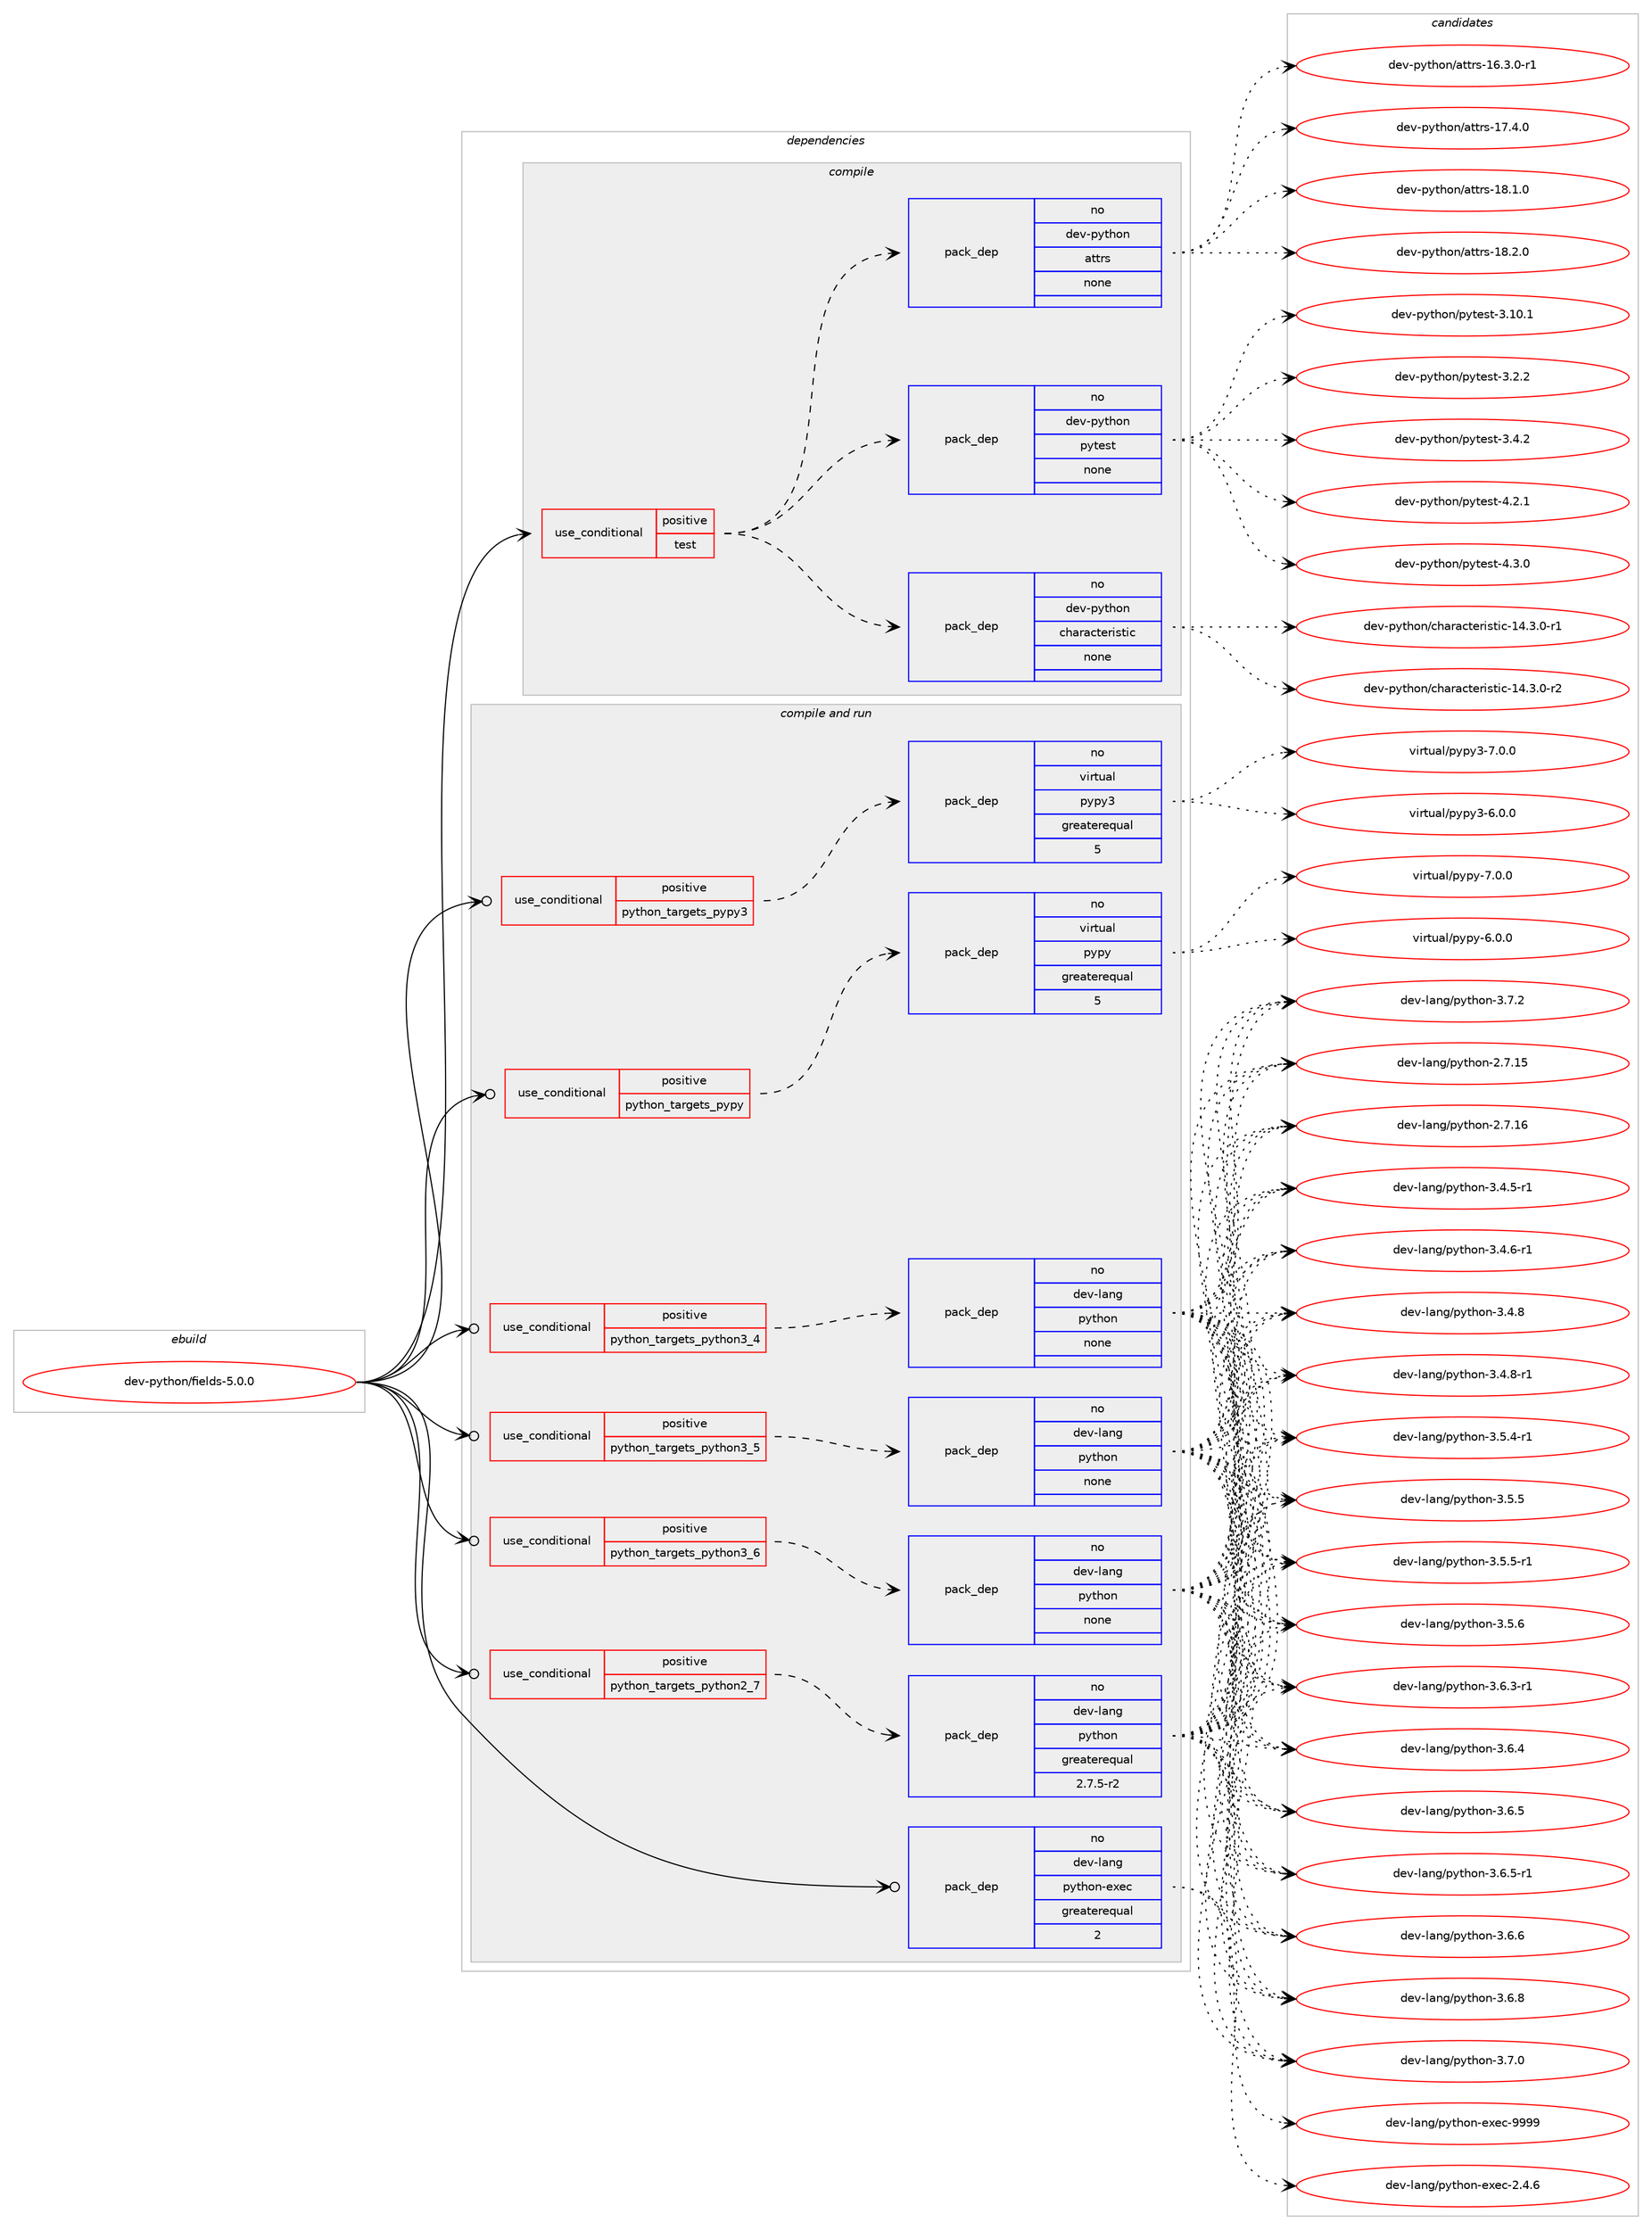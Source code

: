 digraph prolog {

# *************
# Graph options
# *************

newrank=true;
concentrate=true;
compound=true;
graph [rankdir=LR,fontname=Helvetica,fontsize=10,ranksep=1.5];#, ranksep=2.5, nodesep=0.2];
edge  [arrowhead=vee];
node  [fontname=Helvetica,fontsize=10];

# **********
# The ebuild
# **********

subgraph cluster_leftcol {
color=gray;
rank=same;
label=<<i>ebuild</i>>;
id [label="dev-python/fields-5.0.0", color=red, width=4, href="../dev-python/fields-5.0.0.svg"];
}

# ****************
# The dependencies
# ****************

subgraph cluster_midcol {
color=gray;
label=<<i>dependencies</i>>;
subgraph cluster_compile {
fillcolor="#eeeeee";
style=filled;
label=<<i>compile</i>>;
subgraph cond374147 {
dependency1408733 [label=<<TABLE BORDER="0" CELLBORDER="1" CELLSPACING="0" CELLPADDING="4"><TR><TD ROWSPAN="3" CELLPADDING="10">use_conditional</TD></TR><TR><TD>positive</TD></TR><TR><TD>test</TD></TR></TABLE>>, shape=none, color=red];
subgraph pack1011327 {
dependency1408734 [label=<<TABLE BORDER="0" CELLBORDER="1" CELLSPACING="0" CELLPADDING="4" WIDTH="220"><TR><TD ROWSPAN="6" CELLPADDING="30">pack_dep</TD></TR><TR><TD WIDTH="110">no</TD></TR><TR><TD>dev-python</TD></TR><TR><TD>pytest</TD></TR><TR><TD>none</TD></TR><TR><TD></TD></TR></TABLE>>, shape=none, color=blue];
}
dependency1408733:e -> dependency1408734:w [weight=20,style="dashed",arrowhead="vee"];
subgraph pack1011328 {
dependency1408735 [label=<<TABLE BORDER="0" CELLBORDER="1" CELLSPACING="0" CELLPADDING="4" WIDTH="220"><TR><TD ROWSPAN="6" CELLPADDING="30">pack_dep</TD></TR><TR><TD WIDTH="110">no</TD></TR><TR><TD>dev-python</TD></TR><TR><TD>attrs</TD></TR><TR><TD>none</TD></TR><TR><TD></TD></TR></TABLE>>, shape=none, color=blue];
}
dependency1408733:e -> dependency1408735:w [weight=20,style="dashed",arrowhead="vee"];
subgraph pack1011329 {
dependency1408736 [label=<<TABLE BORDER="0" CELLBORDER="1" CELLSPACING="0" CELLPADDING="4" WIDTH="220"><TR><TD ROWSPAN="6" CELLPADDING="30">pack_dep</TD></TR><TR><TD WIDTH="110">no</TD></TR><TR><TD>dev-python</TD></TR><TR><TD>characteristic</TD></TR><TR><TD>none</TD></TR><TR><TD></TD></TR></TABLE>>, shape=none, color=blue];
}
dependency1408733:e -> dependency1408736:w [weight=20,style="dashed",arrowhead="vee"];
}
id:e -> dependency1408733:w [weight=20,style="solid",arrowhead="vee"];
}
subgraph cluster_compileandrun {
fillcolor="#eeeeee";
style=filled;
label=<<i>compile and run</i>>;
subgraph cond374148 {
dependency1408737 [label=<<TABLE BORDER="0" CELLBORDER="1" CELLSPACING="0" CELLPADDING="4"><TR><TD ROWSPAN="3" CELLPADDING="10">use_conditional</TD></TR><TR><TD>positive</TD></TR><TR><TD>python_targets_pypy</TD></TR></TABLE>>, shape=none, color=red];
subgraph pack1011330 {
dependency1408738 [label=<<TABLE BORDER="0" CELLBORDER="1" CELLSPACING="0" CELLPADDING="4" WIDTH="220"><TR><TD ROWSPAN="6" CELLPADDING="30">pack_dep</TD></TR><TR><TD WIDTH="110">no</TD></TR><TR><TD>virtual</TD></TR><TR><TD>pypy</TD></TR><TR><TD>greaterequal</TD></TR><TR><TD>5</TD></TR></TABLE>>, shape=none, color=blue];
}
dependency1408737:e -> dependency1408738:w [weight=20,style="dashed",arrowhead="vee"];
}
id:e -> dependency1408737:w [weight=20,style="solid",arrowhead="odotvee"];
subgraph cond374149 {
dependency1408739 [label=<<TABLE BORDER="0" CELLBORDER="1" CELLSPACING="0" CELLPADDING="4"><TR><TD ROWSPAN="3" CELLPADDING="10">use_conditional</TD></TR><TR><TD>positive</TD></TR><TR><TD>python_targets_pypy3</TD></TR></TABLE>>, shape=none, color=red];
subgraph pack1011331 {
dependency1408740 [label=<<TABLE BORDER="0" CELLBORDER="1" CELLSPACING="0" CELLPADDING="4" WIDTH="220"><TR><TD ROWSPAN="6" CELLPADDING="30">pack_dep</TD></TR><TR><TD WIDTH="110">no</TD></TR><TR><TD>virtual</TD></TR><TR><TD>pypy3</TD></TR><TR><TD>greaterequal</TD></TR><TR><TD>5</TD></TR></TABLE>>, shape=none, color=blue];
}
dependency1408739:e -> dependency1408740:w [weight=20,style="dashed",arrowhead="vee"];
}
id:e -> dependency1408739:w [weight=20,style="solid",arrowhead="odotvee"];
subgraph cond374150 {
dependency1408741 [label=<<TABLE BORDER="0" CELLBORDER="1" CELLSPACING="0" CELLPADDING="4"><TR><TD ROWSPAN="3" CELLPADDING="10">use_conditional</TD></TR><TR><TD>positive</TD></TR><TR><TD>python_targets_python2_7</TD></TR></TABLE>>, shape=none, color=red];
subgraph pack1011332 {
dependency1408742 [label=<<TABLE BORDER="0" CELLBORDER="1" CELLSPACING="0" CELLPADDING="4" WIDTH="220"><TR><TD ROWSPAN="6" CELLPADDING="30">pack_dep</TD></TR><TR><TD WIDTH="110">no</TD></TR><TR><TD>dev-lang</TD></TR><TR><TD>python</TD></TR><TR><TD>greaterequal</TD></TR><TR><TD>2.7.5-r2</TD></TR></TABLE>>, shape=none, color=blue];
}
dependency1408741:e -> dependency1408742:w [weight=20,style="dashed",arrowhead="vee"];
}
id:e -> dependency1408741:w [weight=20,style="solid",arrowhead="odotvee"];
subgraph cond374151 {
dependency1408743 [label=<<TABLE BORDER="0" CELLBORDER="1" CELLSPACING="0" CELLPADDING="4"><TR><TD ROWSPAN="3" CELLPADDING="10">use_conditional</TD></TR><TR><TD>positive</TD></TR><TR><TD>python_targets_python3_4</TD></TR></TABLE>>, shape=none, color=red];
subgraph pack1011333 {
dependency1408744 [label=<<TABLE BORDER="0" CELLBORDER="1" CELLSPACING="0" CELLPADDING="4" WIDTH="220"><TR><TD ROWSPAN="6" CELLPADDING="30">pack_dep</TD></TR><TR><TD WIDTH="110">no</TD></TR><TR><TD>dev-lang</TD></TR><TR><TD>python</TD></TR><TR><TD>none</TD></TR><TR><TD></TD></TR></TABLE>>, shape=none, color=blue];
}
dependency1408743:e -> dependency1408744:w [weight=20,style="dashed",arrowhead="vee"];
}
id:e -> dependency1408743:w [weight=20,style="solid",arrowhead="odotvee"];
subgraph cond374152 {
dependency1408745 [label=<<TABLE BORDER="0" CELLBORDER="1" CELLSPACING="0" CELLPADDING="4"><TR><TD ROWSPAN="3" CELLPADDING="10">use_conditional</TD></TR><TR><TD>positive</TD></TR><TR><TD>python_targets_python3_5</TD></TR></TABLE>>, shape=none, color=red];
subgraph pack1011334 {
dependency1408746 [label=<<TABLE BORDER="0" CELLBORDER="1" CELLSPACING="0" CELLPADDING="4" WIDTH="220"><TR><TD ROWSPAN="6" CELLPADDING="30">pack_dep</TD></TR><TR><TD WIDTH="110">no</TD></TR><TR><TD>dev-lang</TD></TR><TR><TD>python</TD></TR><TR><TD>none</TD></TR><TR><TD></TD></TR></TABLE>>, shape=none, color=blue];
}
dependency1408745:e -> dependency1408746:w [weight=20,style="dashed",arrowhead="vee"];
}
id:e -> dependency1408745:w [weight=20,style="solid",arrowhead="odotvee"];
subgraph cond374153 {
dependency1408747 [label=<<TABLE BORDER="0" CELLBORDER="1" CELLSPACING="0" CELLPADDING="4"><TR><TD ROWSPAN="3" CELLPADDING="10">use_conditional</TD></TR><TR><TD>positive</TD></TR><TR><TD>python_targets_python3_6</TD></TR></TABLE>>, shape=none, color=red];
subgraph pack1011335 {
dependency1408748 [label=<<TABLE BORDER="0" CELLBORDER="1" CELLSPACING="0" CELLPADDING="4" WIDTH="220"><TR><TD ROWSPAN="6" CELLPADDING="30">pack_dep</TD></TR><TR><TD WIDTH="110">no</TD></TR><TR><TD>dev-lang</TD></TR><TR><TD>python</TD></TR><TR><TD>none</TD></TR><TR><TD></TD></TR></TABLE>>, shape=none, color=blue];
}
dependency1408747:e -> dependency1408748:w [weight=20,style="dashed",arrowhead="vee"];
}
id:e -> dependency1408747:w [weight=20,style="solid",arrowhead="odotvee"];
subgraph pack1011336 {
dependency1408749 [label=<<TABLE BORDER="0" CELLBORDER="1" CELLSPACING="0" CELLPADDING="4" WIDTH="220"><TR><TD ROWSPAN="6" CELLPADDING="30">pack_dep</TD></TR><TR><TD WIDTH="110">no</TD></TR><TR><TD>dev-lang</TD></TR><TR><TD>python-exec</TD></TR><TR><TD>greaterequal</TD></TR><TR><TD>2</TD></TR></TABLE>>, shape=none, color=blue];
}
id:e -> dependency1408749:w [weight=20,style="solid",arrowhead="odotvee"];
}
subgraph cluster_run {
fillcolor="#eeeeee";
style=filled;
label=<<i>run</i>>;
}
}

# **************
# The candidates
# **************

subgraph cluster_choices {
rank=same;
color=gray;
label=<<i>candidates</i>>;

subgraph choice1011327 {
color=black;
nodesep=1;
choice100101118451121211161041111104711212111610111511645514649484649 [label="dev-python/pytest-3.10.1", color=red, width=4,href="../dev-python/pytest-3.10.1.svg"];
choice1001011184511212111610411111047112121116101115116455146504650 [label="dev-python/pytest-3.2.2", color=red, width=4,href="../dev-python/pytest-3.2.2.svg"];
choice1001011184511212111610411111047112121116101115116455146524650 [label="dev-python/pytest-3.4.2", color=red, width=4,href="../dev-python/pytest-3.4.2.svg"];
choice1001011184511212111610411111047112121116101115116455246504649 [label="dev-python/pytest-4.2.1", color=red, width=4,href="../dev-python/pytest-4.2.1.svg"];
choice1001011184511212111610411111047112121116101115116455246514648 [label="dev-python/pytest-4.3.0", color=red, width=4,href="../dev-python/pytest-4.3.0.svg"];
dependency1408734:e -> choice100101118451121211161041111104711212111610111511645514649484649:w [style=dotted,weight="100"];
dependency1408734:e -> choice1001011184511212111610411111047112121116101115116455146504650:w [style=dotted,weight="100"];
dependency1408734:e -> choice1001011184511212111610411111047112121116101115116455146524650:w [style=dotted,weight="100"];
dependency1408734:e -> choice1001011184511212111610411111047112121116101115116455246504649:w [style=dotted,weight="100"];
dependency1408734:e -> choice1001011184511212111610411111047112121116101115116455246514648:w [style=dotted,weight="100"];
}
subgraph choice1011328 {
color=black;
nodesep=1;
choice100101118451121211161041111104797116116114115454954465146484511449 [label="dev-python/attrs-16.3.0-r1", color=red, width=4,href="../dev-python/attrs-16.3.0-r1.svg"];
choice10010111845112121116104111110479711611611411545495546524648 [label="dev-python/attrs-17.4.0", color=red, width=4,href="../dev-python/attrs-17.4.0.svg"];
choice10010111845112121116104111110479711611611411545495646494648 [label="dev-python/attrs-18.1.0", color=red, width=4,href="../dev-python/attrs-18.1.0.svg"];
choice10010111845112121116104111110479711611611411545495646504648 [label="dev-python/attrs-18.2.0", color=red, width=4,href="../dev-python/attrs-18.2.0.svg"];
dependency1408735:e -> choice100101118451121211161041111104797116116114115454954465146484511449:w [style=dotted,weight="100"];
dependency1408735:e -> choice10010111845112121116104111110479711611611411545495546524648:w [style=dotted,weight="100"];
dependency1408735:e -> choice10010111845112121116104111110479711611611411545495646494648:w [style=dotted,weight="100"];
dependency1408735:e -> choice10010111845112121116104111110479711611611411545495646504648:w [style=dotted,weight="100"];
}
subgraph choice1011329 {
color=black;
nodesep=1;
choice10010111845112121116104111110479910497114979911610111410511511610599454952465146484511449 [label="dev-python/characteristic-14.3.0-r1", color=red, width=4,href="../dev-python/characteristic-14.3.0-r1.svg"];
choice10010111845112121116104111110479910497114979911610111410511511610599454952465146484511450 [label="dev-python/characteristic-14.3.0-r2", color=red, width=4,href="../dev-python/characteristic-14.3.0-r2.svg"];
dependency1408736:e -> choice10010111845112121116104111110479910497114979911610111410511511610599454952465146484511449:w [style=dotted,weight="100"];
dependency1408736:e -> choice10010111845112121116104111110479910497114979911610111410511511610599454952465146484511450:w [style=dotted,weight="100"];
}
subgraph choice1011330 {
color=black;
nodesep=1;
choice1181051141161179710847112121112121455446484648 [label="virtual/pypy-6.0.0", color=red, width=4,href="../virtual/pypy-6.0.0.svg"];
choice1181051141161179710847112121112121455546484648 [label="virtual/pypy-7.0.0", color=red, width=4,href="../virtual/pypy-7.0.0.svg"];
dependency1408738:e -> choice1181051141161179710847112121112121455446484648:w [style=dotted,weight="100"];
dependency1408738:e -> choice1181051141161179710847112121112121455546484648:w [style=dotted,weight="100"];
}
subgraph choice1011331 {
color=black;
nodesep=1;
choice118105114116117971084711212111212151455446484648 [label="virtual/pypy3-6.0.0", color=red, width=4,href="../virtual/pypy3-6.0.0.svg"];
choice118105114116117971084711212111212151455546484648 [label="virtual/pypy3-7.0.0", color=red, width=4,href="../virtual/pypy3-7.0.0.svg"];
dependency1408740:e -> choice118105114116117971084711212111212151455446484648:w [style=dotted,weight="100"];
dependency1408740:e -> choice118105114116117971084711212111212151455546484648:w [style=dotted,weight="100"];
}
subgraph choice1011332 {
color=black;
nodesep=1;
choice10010111845108971101034711212111610411111045504655464953 [label="dev-lang/python-2.7.15", color=red, width=4,href="../dev-lang/python-2.7.15.svg"];
choice10010111845108971101034711212111610411111045504655464954 [label="dev-lang/python-2.7.16", color=red, width=4,href="../dev-lang/python-2.7.16.svg"];
choice1001011184510897110103471121211161041111104551465246534511449 [label="dev-lang/python-3.4.5-r1", color=red, width=4,href="../dev-lang/python-3.4.5-r1.svg"];
choice1001011184510897110103471121211161041111104551465246544511449 [label="dev-lang/python-3.4.6-r1", color=red, width=4,href="../dev-lang/python-3.4.6-r1.svg"];
choice100101118451089711010347112121116104111110455146524656 [label="dev-lang/python-3.4.8", color=red, width=4,href="../dev-lang/python-3.4.8.svg"];
choice1001011184510897110103471121211161041111104551465246564511449 [label="dev-lang/python-3.4.8-r1", color=red, width=4,href="../dev-lang/python-3.4.8-r1.svg"];
choice1001011184510897110103471121211161041111104551465346524511449 [label="dev-lang/python-3.5.4-r1", color=red, width=4,href="../dev-lang/python-3.5.4-r1.svg"];
choice100101118451089711010347112121116104111110455146534653 [label="dev-lang/python-3.5.5", color=red, width=4,href="../dev-lang/python-3.5.5.svg"];
choice1001011184510897110103471121211161041111104551465346534511449 [label="dev-lang/python-3.5.5-r1", color=red, width=4,href="../dev-lang/python-3.5.5-r1.svg"];
choice100101118451089711010347112121116104111110455146534654 [label="dev-lang/python-3.5.6", color=red, width=4,href="../dev-lang/python-3.5.6.svg"];
choice1001011184510897110103471121211161041111104551465446514511449 [label="dev-lang/python-3.6.3-r1", color=red, width=4,href="../dev-lang/python-3.6.3-r1.svg"];
choice100101118451089711010347112121116104111110455146544652 [label="dev-lang/python-3.6.4", color=red, width=4,href="../dev-lang/python-3.6.4.svg"];
choice100101118451089711010347112121116104111110455146544653 [label="dev-lang/python-3.6.5", color=red, width=4,href="../dev-lang/python-3.6.5.svg"];
choice1001011184510897110103471121211161041111104551465446534511449 [label="dev-lang/python-3.6.5-r1", color=red, width=4,href="../dev-lang/python-3.6.5-r1.svg"];
choice100101118451089711010347112121116104111110455146544654 [label="dev-lang/python-3.6.6", color=red, width=4,href="../dev-lang/python-3.6.6.svg"];
choice100101118451089711010347112121116104111110455146544656 [label="dev-lang/python-3.6.8", color=red, width=4,href="../dev-lang/python-3.6.8.svg"];
choice100101118451089711010347112121116104111110455146554648 [label="dev-lang/python-3.7.0", color=red, width=4,href="../dev-lang/python-3.7.0.svg"];
choice100101118451089711010347112121116104111110455146554650 [label="dev-lang/python-3.7.2", color=red, width=4,href="../dev-lang/python-3.7.2.svg"];
dependency1408742:e -> choice10010111845108971101034711212111610411111045504655464953:w [style=dotted,weight="100"];
dependency1408742:e -> choice10010111845108971101034711212111610411111045504655464954:w [style=dotted,weight="100"];
dependency1408742:e -> choice1001011184510897110103471121211161041111104551465246534511449:w [style=dotted,weight="100"];
dependency1408742:e -> choice1001011184510897110103471121211161041111104551465246544511449:w [style=dotted,weight="100"];
dependency1408742:e -> choice100101118451089711010347112121116104111110455146524656:w [style=dotted,weight="100"];
dependency1408742:e -> choice1001011184510897110103471121211161041111104551465246564511449:w [style=dotted,weight="100"];
dependency1408742:e -> choice1001011184510897110103471121211161041111104551465346524511449:w [style=dotted,weight="100"];
dependency1408742:e -> choice100101118451089711010347112121116104111110455146534653:w [style=dotted,weight="100"];
dependency1408742:e -> choice1001011184510897110103471121211161041111104551465346534511449:w [style=dotted,weight="100"];
dependency1408742:e -> choice100101118451089711010347112121116104111110455146534654:w [style=dotted,weight="100"];
dependency1408742:e -> choice1001011184510897110103471121211161041111104551465446514511449:w [style=dotted,weight="100"];
dependency1408742:e -> choice100101118451089711010347112121116104111110455146544652:w [style=dotted,weight="100"];
dependency1408742:e -> choice100101118451089711010347112121116104111110455146544653:w [style=dotted,weight="100"];
dependency1408742:e -> choice1001011184510897110103471121211161041111104551465446534511449:w [style=dotted,weight="100"];
dependency1408742:e -> choice100101118451089711010347112121116104111110455146544654:w [style=dotted,weight="100"];
dependency1408742:e -> choice100101118451089711010347112121116104111110455146544656:w [style=dotted,weight="100"];
dependency1408742:e -> choice100101118451089711010347112121116104111110455146554648:w [style=dotted,weight="100"];
dependency1408742:e -> choice100101118451089711010347112121116104111110455146554650:w [style=dotted,weight="100"];
}
subgraph choice1011333 {
color=black;
nodesep=1;
choice10010111845108971101034711212111610411111045504655464953 [label="dev-lang/python-2.7.15", color=red, width=4,href="../dev-lang/python-2.7.15.svg"];
choice10010111845108971101034711212111610411111045504655464954 [label="dev-lang/python-2.7.16", color=red, width=4,href="../dev-lang/python-2.7.16.svg"];
choice1001011184510897110103471121211161041111104551465246534511449 [label="dev-lang/python-3.4.5-r1", color=red, width=4,href="../dev-lang/python-3.4.5-r1.svg"];
choice1001011184510897110103471121211161041111104551465246544511449 [label="dev-lang/python-3.4.6-r1", color=red, width=4,href="../dev-lang/python-3.4.6-r1.svg"];
choice100101118451089711010347112121116104111110455146524656 [label="dev-lang/python-3.4.8", color=red, width=4,href="../dev-lang/python-3.4.8.svg"];
choice1001011184510897110103471121211161041111104551465246564511449 [label="dev-lang/python-3.4.8-r1", color=red, width=4,href="../dev-lang/python-3.4.8-r1.svg"];
choice1001011184510897110103471121211161041111104551465346524511449 [label="dev-lang/python-3.5.4-r1", color=red, width=4,href="../dev-lang/python-3.5.4-r1.svg"];
choice100101118451089711010347112121116104111110455146534653 [label="dev-lang/python-3.5.5", color=red, width=4,href="../dev-lang/python-3.5.5.svg"];
choice1001011184510897110103471121211161041111104551465346534511449 [label="dev-lang/python-3.5.5-r1", color=red, width=4,href="../dev-lang/python-3.5.5-r1.svg"];
choice100101118451089711010347112121116104111110455146534654 [label="dev-lang/python-3.5.6", color=red, width=4,href="../dev-lang/python-3.5.6.svg"];
choice1001011184510897110103471121211161041111104551465446514511449 [label="dev-lang/python-3.6.3-r1", color=red, width=4,href="../dev-lang/python-3.6.3-r1.svg"];
choice100101118451089711010347112121116104111110455146544652 [label="dev-lang/python-3.6.4", color=red, width=4,href="../dev-lang/python-3.6.4.svg"];
choice100101118451089711010347112121116104111110455146544653 [label="dev-lang/python-3.6.5", color=red, width=4,href="../dev-lang/python-3.6.5.svg"];
choice1001011184510897110103471121211161041111104551465446534511449 [label="dev-lang/python-3.6.5-r1", color=red, width=4,href="../dev-lang/python-3.6.5-r1.svg"];
choice100101118451089711010347112121116104111110455146544654 [label="dev-lang/python-3.6.6", color=red, width=4,href="../dev-lang/python-3.6.6.svg"];
choice100101118451089711010347112121116104111110455146544656 [label="dev-lang/python-3.6.8", color=red, width=4,href="../dev-lang/python-3.6.8.svg"];
choice100101118451089711010347112121116104111110455146554648 [label="dev-lang/python-3.7.0", color=red, width=4,href="../dev-lang/python-3.7.0.svg"];
choice100101118451089711010347112121116104111110455146554650 [label="dev-lang/python-3.7.2", color=red, width=4,href="../dev-lang/python-3.7.2.svg"];
dependency1408744:e -> choice10010111845108971101034711212111610411111045504655464953:w [style=dotted,weight="100"];
dependency1408744:e -> choice10010111845108971101034711212111610411111045504655464954:w [style=dotted,weight="100"];
dependency1408744:e -> choice1001011184510897110103471121211161041111104551465246534511449:w [style=dotted,weight="100"];
dependency1408744:e -> choice1001011184510897110103471121211161041111104551465246544511449:w [style=dotted,weight="100"];
dependency1408744:e -> choice100101118451089711010347112121116104111110455146524656:w [style=dotted,weight="100"];
dependency1408744:e -> choice1001011184510897110103471121211161041111104551465246564511449:w [style=dotted,weight="100"];
dependency1408744:e -> choice1001011184510897110103471121211161041111104551465346524511449:w [style=dotted,weight="100"];
dependency1408744:e -> choice100101118451089711010347112121116104111110455146534653:w [style=dotted,weight="100"];
dependency1408744:e -> choice1001011184510897110103471121211161041111104551465346534511449:w [style=dotted,weight="100"];
dependency1408744:e -> choice100101118451089711010347112121116104111110455146534654:w [style=dotted,weight="100"];
dependency1408744:e -> choice1001011184510897110103471121211161041111104551465446514511449:w [style=dotted,weight="100"];
dependency1408744:e -> choice100101118451089711010347112121116104111110455146544652:w [style=dotted,weight="100"];
dependency1408744:e -> choice100101118451089711010347112121116104111110455146544653:w [style=dotted,weight="100"];
dependency1408744:e -> choice1001011184510897110103471121211161041111104551465446534511449:w [style=dotted,weight="100"];
dependency1408744:e -> choice100101118451089711010347112121116104111110455146544654:w [style=dotted,weight="100"];
dependency1408744:e -> choice100101118451089711010347112121116104111110455146544656:w [style=dotted,weight="100"];
dependency1408744:e -> choice100101118451089711010347112121116104111110455146554648:w [style=dotted,weight="100"];
dependency1408744:e -> choice100101118451089711010347112121116104111110455146554650:w [style=dotted,weight="100"];
}
subgraph choice1011334 {
color=black;
nodesep=1;
choice10010111845108971101034711212111610411111045504655464953 [label="dev-lang/python-2.7.15", color=red, width=4,href="../dev-lang/python-2.7.15.svg"];
choice10010111845108971101034711212111610411111045504655464954 [label="dev-lang/python-2.7.16", color=red, width=4,href="../dev-lang/python-2.7.16.svg"];
choice1001011184510897110103471121211161041111104551465246534511449 [label="dev-lang/python-3.4.5-r1", color=red, width=4,href="../dev-lang/python-3.4.5-r1.svg"];
choice1001011184510897110103471121211161041111104551465246544511449 [label="dev-lang/python-3.4.6-r1", color=red, width=4,href="../dev-lang/python-3.4.6-r1.svg"];
choice100101118451089711010347112121116104111110455146524656 [label="dev-lang/python-3.4.8", color=red, width=4,href="../dev-lang/python-3.4.8.svg"];
choice1001011184510897110103471121211161041111104551465246564511449 [label="dev-lang/python-3.4.8-r1", color=red, width=4,href="../dev-lang/python-3.4.8-r1.svg"];
choice1001011184510897110103471121211161041111104551465346524511449 [label="dev-lang/python-3.5.4-r1", color=red, width=4,href="../dev-lang/python-3.5.4-r1.svg"];
choice100101118451089711010347112121116104111110455146534653 [label="dev-lang/python-3.5.5", color=red, width=4,href="../dev-lang/python-3.5.5.svg"];
choice1001011184510897110103471121211161041111104551465346534511449 [label="dev-lang/python-3.5.5-r1", color=red, width=4,href="../dev-lang/python-3.5.5-r1.svg"];
choice100101118451089711010347112121116104111110455146534654 [label="dev-lang/python-3.5.6", color=red, width=4,href="../dev-lang/python-3.5.6.svg"];
choice1001011184510897110103471121211161041111104551465446514511449 [label="dev-lang/python-3.6.3-r1", color=red, width=4,href="../dev-lang/python-3.6.3-r1.svg"];
choice100101118451089711010347112121116104111110455146544652 [label="dev-lang/python-3.6.4", color=red, width=4,href="../dev-lang/python-3.6.4.svg"];
choice100101118451089711010347112121116104111110455146544653 [label="dev-lang/python-3.6.5", color=red, width=4,href="../dev-lang/python-3.6.5.svg"];
choice1001011184510897110103471121211161041111104551465446534511449 [label="dev-lang/python-3.6.5-r1", color=red, width=4,href="../dev-lang/python-3.6.5-r1.svg"];
choice100101118451089711010347112121116104111110455146544654 [label="dev-lang/python-3.6.6", color=red, width=4,href="../dev-lang/python-3.6.6.svg"];
choice100101118451089711010347112121116104111110455146544656 [label="dev-lang/python-3.6.8", color=red, width=4,href="../dev-lang/python-3.6.8.svg"];
choice100101118451089711010347112121116104111110455146554648 [label="dev-lang/python-3.7.0", color=red, width=4,href="../dev-lang/python-3.7.0.svg"];
choice100101118451089711010347112121116104111110455146554650 [label="dev-lang/python-3.7.2", color=red, width=4,href="../dev-lang/python-3.7.2.svg"];
dependency1408746:e -> choice10010111845108971101034711212111610411111045504655464953:w [style=dotted,weight="100"];
dependency1408746:e -> choice10010111845108971101034711212111610411111045504655464954:w [style=dotted,weight="100"];
dependency1408746:e -> choice1001011184510897110103471121211161041111104551465246534511449:w [style=dotted,weight="100"];
dependency1408746:e -> choice1001011184510897110103471121211161041111104551465246544511449:w [style=dotted,weight="100"];
dependency1408746:e -> choice100101118451089711010347112121116104111110455146524656:w [style=dotted,weight="100"];
dependency1408746:e -> choice1001011184510897110103471121211161041111104551465246564511449:w [style=dotted,weight="100"];
dependency1408746:e -> choice1001011184510897110103471121211161041111104551465346524511449:w [style=dotted,weight="100"];
dependency1408746:e -> choice100101118451089711010347112121116104111110455146534653:w [style=dotted,weight="100"];
dependency1408746:e -> choice1001011184510897110103471121211161041111104551465346534511449:w [style=dotted,weight="100"];
dependency1408746:e -> choice100101118451089711010347112121116104111110455146534654:w [style=dotted,weight="100"];
dependency1408746:e -> choice1001011184510897110103471121211161041111104551465446514511449:w [style=dotted,weight="100"];
dependency1408746:e -> choice100101118451089711010347112121116104111110455146544652:w [style=dotted,weight="100"];
dependency1408746:e -> choice100101118451089711010347112121116104111110455146544653:w [style=dotted,weight="100"];
dependency1408746:e -> choice1001011184510897110103471121211161041111104551465446534511449:w [style=dotted,weight="100"];
dependency1408746:e -> choice100101118451089711010347112121116104111110455146544654:w [style=dotted,weight="100"];
dependency1408746:e -> choice100101118451089711010347112121116104111110455146544656:w [style=dotted,weight="100"];
dependency1408746:e -> choice100101118451089711010347112121116104111110455146554648:w [style=dotted,weight="100"];
dependency1408746:e -> choice100101118451089711010347112121116104111110455146554650:w [style=dotted,weight="100"];
}
subgraph choice1011335 {
color=black;
nodesep=1;
choice10010111845108971101034711212111610411111045504655464953 [label="dev-lang/python-2.7.15", color=red, width=4,href="../dev-lang/python-2.7.15.svg"];
choice10010111845108971101034711212111610411111045504655464954 [label="dev-lang/python-2.7.16", color=red, width=4,href="../dev-lang/python-2.7.16.svg"];
choice1001011184510897110103471121211161041111104551465246534511449 [label="dev-lang/python-3.4.5-r1", color=red, width=4,href="../dev-lang/python-3.4.5-r1.svg"];
choice1001011184510897110103471121211161041111104551465246544511449 [label="dev-lang/python-3.4.6-r1", color=red, width=4,href="../dev-lang/python-3.4.6-r1.svg"];
choice100101118451089711010347112121116104111110455146524656 [label="dev-lang/python-3.4.8", color=red, width=4,href="../dev-lang/python-3.4.8.svg"];
choice1001011184510897110103471121211161041111104551465246564511449 [label="dev-lang/python-3.4.8-r1", color=red, width=4,href="../dev-lang/python-3.4.8-r1.svg"];
choice1001011184510897110103471121211161041111104551465346524511449 [label="dev-lang/python-3.5.4-r1", color=red, width=4,href="../dev-lang/python-3.5.4-r1.svg"];
choice100101118451089711010347112121116104111110455146534653 [label="dev-lang/python-3.5.5", color=red, width=4,href="../dev-lang/python-3.5.5.svg"];
choice1001011184510897110103471121211161041111104551465346534511449 [label="dev-lang/python-3.5.5-r1", color=red, width=4,href="../dev-lang/python-3.5.5-r1.svg"];
choice100101118451089711010347112121116104111110455146534654 [label="dev-lang/python-3.5.6", color=red, width=4,href="../dev-lang/python-3.5.6.svg"];
choice1001011184510897110103471121211161041111104551465446514511449 [label="dev-lang/python-3.6.3-r1", color=red, width=4,href="../dev-lang/python-3.6.3-r1.svg"];
choice100101118451089711010347112121116104111110455146544652 [label="dev-lang/python-3.6.4", color=red, width=4,href="../dev-lang/python-3.6.4.svg"];
choice100101118451089711010347112121116104111110455146544653 [label="dev-lang/python-3.6.5", color=red, width=4,href="../dev-lang/python-3.6.5.svg"];
choice1001011184510897110103471121211161041111104551465446534511449 [label="dev-lang/python-3.6.5-r1", color=red, width=4,href="../dev-lang/python-3.6.5-r1.svg"];
choice100101118451089711010347112121116104111110455146544654 [label="dev-lang/python-3.6.6", color=red, width=4,href="../dev-lang/python-3.6.6.svg"];
choice100101118451089711010347112121116104111110455146544656 [label="dev-lang/python-3.6.8", color=red, width=4,href="../dev-lang/python-3.6.8.svg"];
choice100101118451089711010347112121116104111110455146554648 [label="dev-lang/python-3.7.0", color=red, width=4,href="../dev-lang/python-3.7.0.svg"];
choice100101118451089711010347112121116104111110455146554650 [label="dev-lang/python-3.7.2", color=red, width=4,href="../dev-lang/python-3.7.2.svg"];
dependency1408748:e -> choice10010111845108971101034711212111610411111045504655464953:w [style=dotted,weight="100"];
dependency1408748:e -> choice10010111845108971101034711212111610411111045504655464954:w [style=dotted,weight="100"];
dependency1408748:e -> choice1001011184510897110103471121211161041111104551465246534511449:w [style=dotted,weight="100"];
dependency1408748:e -> choice1001011184510897110103471121211161041111104551465246544511449:w [style=dotted,weight="100"];
dependency1408748:e -> choice100101118451089711010347112121116104111110455146524656:w [style=dotted,weight="100"];
dependency1408748:e -> choice1001011184510897110103471121211161041111104551465246564511449:w [style=dotted,weight="100"];
dependency1408748:e -> choice1001011184510897110103471121211161041111104551465346524511449:w [style=dotted,weight="100"];
dependency1408748:e -> choice100101118451089711010347112121116104111110455146534653:w [style=dotted,weight="100"];
dependency1408748:e -> choice1001011184510897110103471121211161041111104551465346534511449:w [style=dotted,weight="100"];
dependency1408748:e -> choice100101118451089711010347112121116104111110455146534654:w [style=dotted,weight="100"];
dependency1408748:e -> choice1001011184510897110103471121211161041111104551465446514511449:w [style=dotted,weight="100"];
dependency1408748:e -> choice100101118451089711010347112121116104111110455146544652:w [style=dotted,weight="100"];
dependency1408748:e -> choice100101118451089711010347112121116104111110455146544653:w [style=dotted,weight="100"];
dependency1408748:e -> choice1001011184510897110103471121211161041111104551465446534511449:w [style=dotted,weight="100"];
dependency1408748:e -> choice100101118451089711010347112121116104111110455146544654:w [style=dotted,weight="100"];
dependency1408748:e -> choice100101118451089711010347112121116104111110455146544656:w [style=dotted,weight="100"];
dependency1408748:e -> choice100101118451089711010347112121116104111110455146554648:w [style=dotted,weight="100"];
dependency1408748:e -> choice100101118451089711010347112121116104111110455146554650:w [style=dotted,weight="100"];
}
subgraph choice1011336 {
color=black;
nodesep=1;
choice1001011184510897110103471121211161041111104510112010199455046524654 [label="dev-lang/python-exec-2.4.6", color=red, width=4,href="../dev-lang/python-exec-2.4.6.svg"];
choice10010111845108971101034711212111610411111045101120101994557575757 [label="dev-lang/python-exec-9999", color=red, width=4,href="../dev-lang/python-exec-9999.svg"];
dependency1408749:e -> choice1001011184510897110103471121211161041111104510112010199455046524654:w [style=dotted,weight="100"];
dependency1408749:e -> choice10010111845108971101034711212111610411111045101120101994557575757:w [style=dotted,weight="100"];
}
}

}
